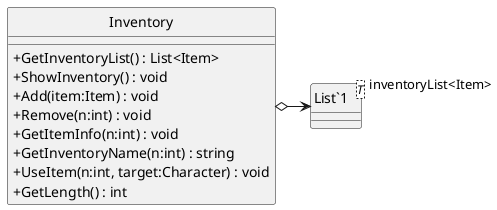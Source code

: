 @startuml Classdiagram
skinparam ClassAttributeIconSize 0
skinparam Monochrome true
hide circle

class Inventory {
    + GetInventoryList() : List<Item>
    + ShowInventory() : void
    + Add(item:Item) : void
    + Remove(n:int) : void
    + GetItemInfo(n:int) : void
    + GetInventoryName(n:int) : string
    + UseItem(n:int, target:Character) : void
    + GetLength() : int
}
class "List`1"<T> {
}
Inventory o-> "inventoryList<Item>" "List`1"
@enduml

